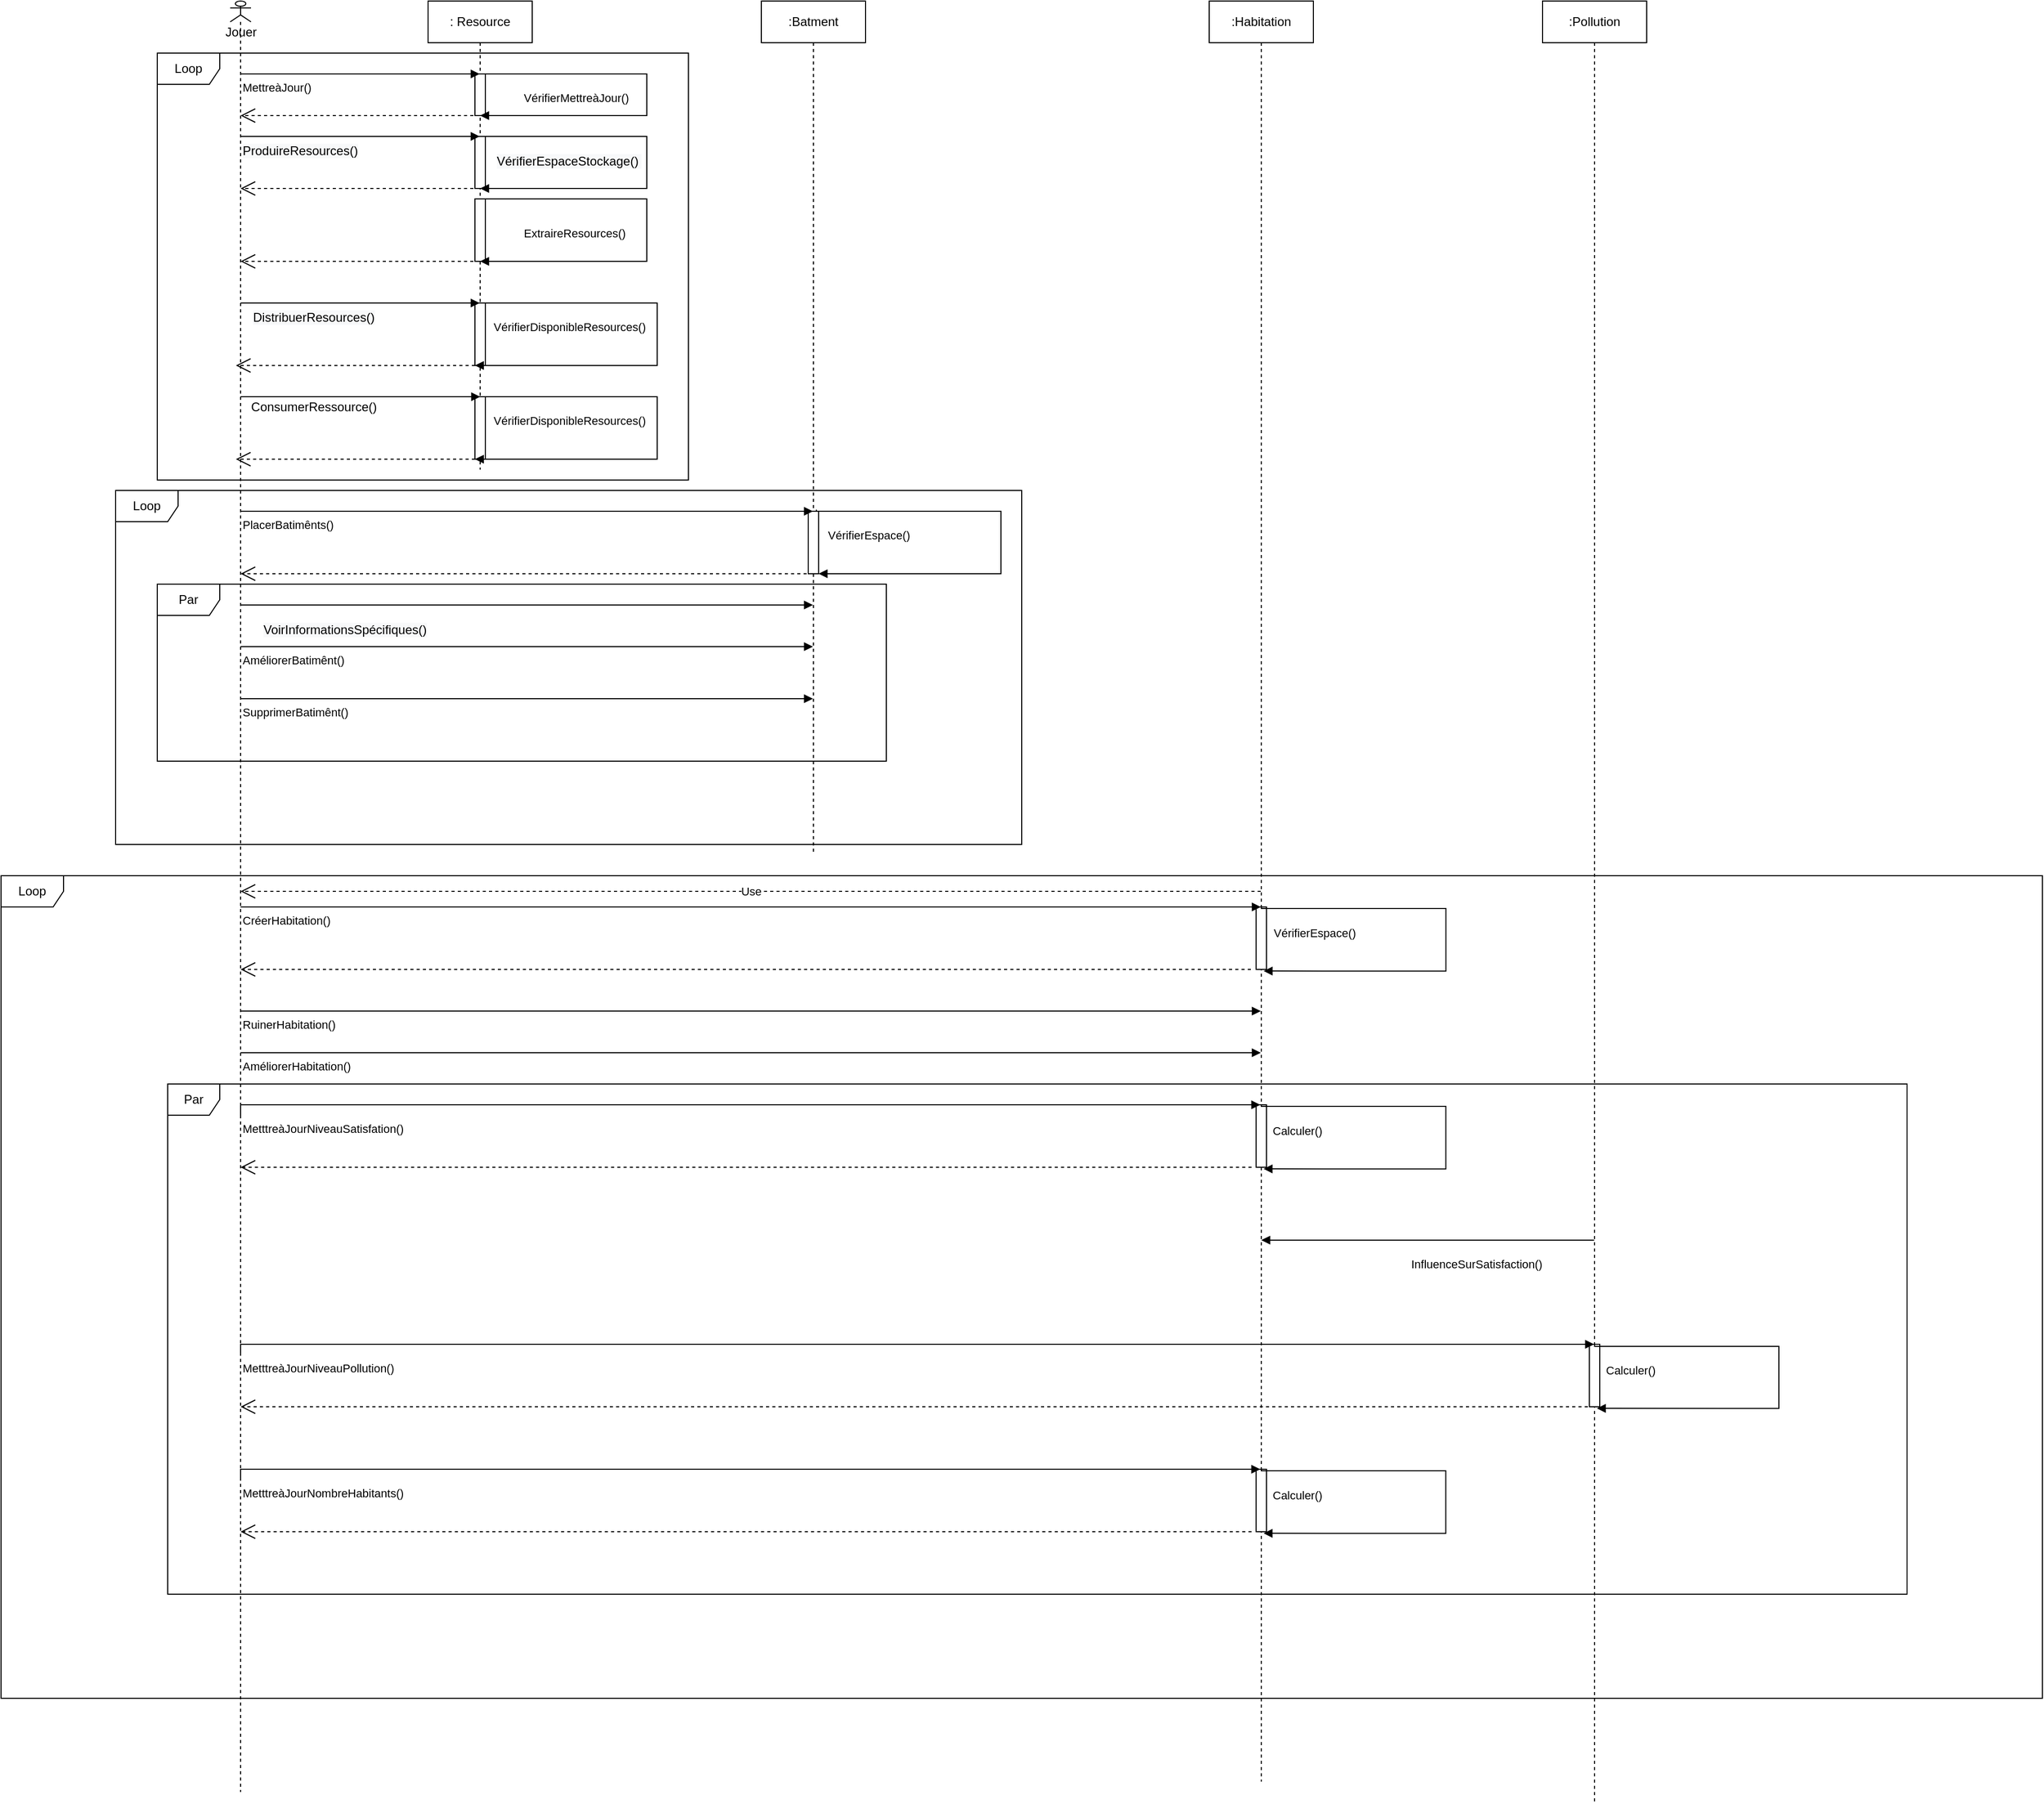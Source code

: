 <mxfile version="15.7.3" type="device"><diagram id="DCuYtryjnzQtfqtNJJIL" name="第 1 页"><mxGraphModel dx="2365" dy="1573" grid="1" gridSize="10" guides="1" tooltips="1" connect="1" arrows="1" fold="1" page="1" pageScale="1" pageWidth="3300" pageHeight="4681" math="0" shadow="0"><root><mxCell id="0"/><mxCell id="1" parent="0"/><mxCell id="0z3AmYHJxdK2fZfVjGcK-3" value="" style="shape=umlLifeline;participant=umlActor;perimeter=lifelinePerimeter;whiteSpace=wrap;html=1;container=1;collapsible=0;recursiveResize=0;verticalAlign=top;spacingTop=36;outlineConnect=0;size=20;" vertex="1" parent="1"><mxGeometry x="910" y="90" width="20" height="1720" as="geometry"/></mxCell><mxCell id="0z3AmYHJxdK2fZfVjGcK-4" value="Jouer" style="text;html=1;align=center;verticalAlign=middle;resizable=0;points=[];autosize=1;strokeColor=none;fillColor=none;" vertex="1" parent="1"><mxGeometry x="895" y="110" width="50" height="20" as="geometry"/></mxCell><mxCell id="0z3AmYHJxdK2fZfVjGcK-5" value=": Resource" style="shape=umlLifeline;perimeter=lifelinePerimeter;whiteSpace=wrap;html=1;container=1;collapsible=0;recursiveResize=0;outlineConnect=0;" vertex="1" parent="1"><mxGeometry x="1100" y="90" width="100" height="450" as="geometry"/></mxCell><mxCell id="0z3AmYHJxdK2fZfVjGcK-13" value="" style="rounded=0;whiteSpace=wrap;html=1;" vertex="1" parent="0z3AmYHJxdK2fZfVjGcK-5"><mxGeometry x="45" y="70" width="10" height="40" as="geometry"/></mxCell><mxCell id="0z3AmYHJxdK2fZfVjGcK-17" value="" style="html=1;points=[];perimeter=orthogonalPerimeter;" vertex="1" parent="0z3AmYHJxdK2fZfVjGcK-5"><mxGeometry x="45" y="130" width="10" height="50" as="geometry"/></mxCell><mxCell id="0z3AmYHJxdK2fZfVjGcK-38" value="" style="html=1;points=[];perimeter=orthogonalPerimeter;" vertex="1" parent="0z3AmYHJxdK2fZfVjGcK-5"><mxGeometry x="45" y="290" width="10" height="60" as="geometry"/></mxCell><mxCell id="0z3AmYHJxdK2fZfVjGcK-51" value="" style="html=1;points=[];perimeter=orthogonalPerimeter;" vertex="1" parent="0z3AmYHJxdK2fZfVjGcK-5"><mxGeometry x="45" y="380" width="10" height="60" as="geometry"/></mxCell><mxCell id="0z3AmYHJxdK2fZfVjGcK-6" value="MettreàJour()" style="endArrow=block;endFill=1;html=1;edgeStyle=orthogonalEdgeStyle;align=left;verticalAlign=top;rounded=0;" edge="1" parent="1" source="0z3AmYHJxdK2fZfVjGcK-3" target="0z3AmYHJxdK2fZfVjGcK-5"><mxGeometry x="-1" relative="1" as="geometry"><mxPoint x="980" y="180" as="sourcePoint"/><mxPoint x="1140" y="180" as="targetPoint"/><Array as="points"><mxPoint x="1040" y="160"/><mxPoint x="1040" y="160"/></Array></mxGeometry></mxCell><mxCell id="0z3AmYHJxdK2fZfVjGcK-11" value="VérifierMettreàJour()" style="endArrow=block;endFill=1;html=1;edgeStyle=orthogonalEdgeStyle;align=left;verticalAlign=top;rounded=0;" edge="1" parent="1" source="0z3AmYHJxdK2fZfVjGcK-5" target="0z3AmYHJxdK2fZfVjGcK-5"><mxGeometry x="-0.777" y="-10" relative="1" as="geometry"><mxPoint x="980" y="220" as="sourcePoint"/><mxPoint x="1140" y="220" as="targetPoint"/><Array as="points"><mxPoint x="1310" y="160"/><mxPoint x="1310" y="200"/></Array><mxPoint as="offset"/></mxGeometry></mxCell><mxCell id="0z3AmYHJxdK2fZfVjGcK-14" value="" style="endArrow=open;endSize=12;dashed=1;html=1;rounded=0;" edge="1" parent="1" source="0z3AmYHJxdK2fZfVjGcK-5" target="0z3AmYHJxdK2fZfVjGcK-3"><mxGeometry width="160" relative="1" as="geometry"><mxPoint x="980" y="210" as="sourcePoint"/><mxPoint x="1140" y="210" as="targetPoint"/><Array as="points"><mxPoint x="1040" y="200"/></Array></mxGeometry></mxCell><mxCell id="0z3AmYHJxdK2fZfVjGcK-15" value="&lt;span style=&quot;font-size: 12px ; text-align: center ; background-color: rgb(248 , 249 , 250)&quot;&gt;ProduireResources()&lt;/span&gt;" style="endArrow=block;endFill=1;html=1;edgeStyle=orthogonalEdgeStyle;align=left;verticalAlign=top;rounded=0;" edge="1" parent="1" source="0z3AmYHJxdK2fZfVjGcK-3" target="0z3AmYHJxdK2fZfVjGcK-5"><mxGeometry x="-1" relative="1" as="geometry"><mxPoint x="980" y="230" as="sourcePoint"/><mxPoint x="1140" y="230" as="targetPoint"/><Array as="points"><mxPoint x="1040" y="220"/><mxPoint x="1040" y="220"/></Array></mxGeometry></mxCell><mxCell id="0z3AmYHJxdK2fZfVjGcK-20" value="&lt;span style=&quot;font-size: 12px ; text-align: center ; background-color: rgb(248 , 249 , 250)&quot;&gt;VérifierEspaceStockage()&amp;nbsp;&lt;/span&gt;" style="endArrow=block;endFill=1;html=1;edgeStyle=orthogonalEdgeStyle;align=left;verticalAlign=top;rounded=0;" edge="1" parent="1" target="0z3AmYHJxdK2fZfVjGcK-5"><mxGeometry x="-0.927" y="-10" relative="1" as="geometry"><mxPoint x="1150" y="220" as="sourcePoint"/><mxPoint x="1260" y="260" as="targetPoint"/><Array as="points"><mxPoint x="1310" y="220"/><mxPoint x="1310" y="270"/></Array><mxPoint as="offset"/></mxGeometry></mxCell><mxCell id="0z3AmYHJxdK2fZfVjGcK-22" value="" style="endArrow=open;endSize=12;dashed=1;html=1;rounded=0;" edge="1" parent="1" source="0z3AmYHJxdK2fZfVjGcK-5" target="0z3AmYHJxdK2fZfVjGcK-3"><mxGeometry width="160" relative="1" as="geometry"><mxPoint x="980" y="279.71" as="sourcePoint"/><mxPoint x="1140" y="279.71" as="targetPoint"/><Array as="points"><mxPoint x="1030" y="270"/></Array></mxGeometry></mxCell><mxCell id="0z3AmYHJxdK2fZfVjGcK-26" value="" style="html=1;points=[];perimeter=orthogonalPerimeter;" vertex="1" parent="1"><mxGeometry x="1145" y="280" width="10" height="60" as="geometry"/></mxCell><mxCell id="0z3AmYHJxdK2fZfVjGcK-33" value="ExtraireResources()" style="endArrow=block;endFill=1;html=1;edgeStyle=orthogonalEdgeStyle;align=left;verticalAlign=top;rounded=0;" edge="1" parent="1" source="0z3AmYHJxdK2fZfVjGcK-26" target="0z3AmYHJxdK2fZfVjGcK-5"><mxGeometry x="-0.813" y="-20" relative="1" as="geometry"><mxPoint x="1070" y="280" as="sourcePoint"/><mxPoint x="1230" y="340" as="targetPoint"/><Array as="points"><mxPoint x="1310" y="280"/><mxPoint x="1310" y="340"/></Array><mxPoint as="offset"/></mxGeometry></mxCell><mxCell id="0z3AmYHJxdK2fZfVjGcK-35" value="" style="endArrow=open;endSize=12;dashed=1;html=1;rounded=0;" edge="1" parent="1" source="0z3AmYHJxdK2fZfVjGcK-5"><mxGeometry x="-0.833" y="50" width="160" relative="1" as="geometry"><mxPoint x="1040" y="280" as="sourcePoint"/><mxPoint x="920" y="340" as="targetPoint"/><Array as="points"><mxPoint x="1040" y="340"/></Array><mxPoint as="offset"/></mxGeometry></mxCell><mxCell id="0z3AmYHJxdK2fZfVjGcK-36" value="&lt;span style=&quot;font-size: 12px ; text-align: center ; background-color: rgb(248 , 249 , 250)&quot;&gt;DistribuerResources()&lt;/span&gt;" style="endArrow=block;endFill=1;html=1;edgeStyle=orthogonalEdgeStyle;align=left;verticalAlign=top;rounded=0;" edge="1" parent="1" source="0z3AmYHJxdK2fZfVjGcK-3" target="0z3AmYHJxdK2fZfVjGcK-5"><mxGeometry x="-0.912" relative="1" as="geometry"><mxPoint x="1050" y="390" as="sourcePoint"/><mxPoint x="1210" y="390" as="targetPoint"/><Array as="points"><mxPoint x="990" y="380"/><mxPoint x="990" y="380"/></Array><mxPoint as="offset"/></mxGeometry></mxCell><mxCell id="0z3AmYHJxdK2fZfVjGcK-45" value="VérifierDisponibleResources()" style="endArrow=block;endFill=1;html=1;edgeStyle=orthogonalEdgeStyle;align=left;verticalAlign=top;rounded=0;" edge="1" parent="1"><mxGeometry x="-0.947" y="-10" relative="1" as="geometry"><mxPoint x="1150.07" y="379.999" as="sourcePoint"/><mxPoint x="1144.999" y="439.999" as="targetPoint"/><Array as="points"><mxPoint x="1320" y="380"/><mxPoint x="1320" y="440"/></Array><mxPoint as="offset"/></mxGeometry></mxCell><mxCell id="0z3AmYHJxdK2fZfVjGcK-48" value="" style="endArrow=open;endSize=12;dashed=1;html=1;rounded=0;" edge="1" parent="1"><mxGeometry x="-0.833" y="50" width="160" relative="1" as="geometry"><mxPoint x="1145" y="440" as="sourcePoint"/><mxPoint x="915.5" y="440" as="targetPoint"/><Array as="points"><mxPoint x="1035.5" y="440"/></Array><mxPoint as="offset"/></mxGeometry></mxCell><mxCell id="0z3AmYHJxdK2fZfVjGcK-49" value="&lt;span style=&quot;color: rgba(0 , 0 , 0 , 0) ; font-family: monospace ; font-size: 0px ; background-color: rgb(248 , 249 , 250)&quot;&gt;%3CmxGraphModel%3E%3Croot%3E%3CmxCell%20id%3D%220%22%2F%3E%3CmxCell%20id%3D%221%22%20parent%3D%220%22%2F%3E%3CmxCell%20id%3D%222%22%20value%3D%22%26lt%3Bspan%20style%3D%26quot%3Bfont-size%3A%2012px%20%3B%20text-align%3A%20center%20%3B%20background-color%3A%20rgb(248%20%2C%20249%20%2C%20250)%26quot%3B%26gt%3BDistribuerResources()%26lt%3B%2Fspan%26gt%3B%22%20style%3D%22endArrow%3Dblock%3BendFill%3D1%3Bhtml%3D1%3BedgeStyle%3DorthogonalEdgeStyle%3Balign%3Dleft%3BverticalAlign%3Dtop%3Brounded%3D0%3B%22%20edge%3D%221%22%20parent%3D%221%22%3E%3CmxGeometry%20x%3D%22-0.912%22%20relative%3D%221%22%20as%3D%22geometry%22%3E%3CmxPoint%20x%3D%22919.929%22%20y%3D%22380.029%22%20as%3D%22sourcePoint%22%2F%3E%3CmxPoint%20x%3D%221149.5%22%20y%3D%22380.029%22%20as%3D%22targetPoint%22%2F%3E%3CArray%20as%3D%22points%22%3E%3CmxPoint%20x%3D%22990%22%20y%3D%22380%22%2F%3E%3CmxPoint%20x%3D%22990%22%20y%3D%22380%22%2F%3E%3C%2FArray%3E%3CmxPoint%20as%3D%22offset%22%2F%3E%3C%2FmxGeometry%3E%3C%2FmxCell%3E%3C%2Froot%3E%3C%2FmxGraphModel%3E&lt;/span&gt;" style="endArrow=block;endFill=1;html=1;edgeStyle=orthogonalEdgeStyle;align=left;verticalAlign=top;rounded=0;" edge="1" parent="1" source="0z3AmYHJxdK2fZfVjGcK-3"><mxGeometry x="0.044" y="-20" relative="1" as="geometry"><mxPoint x="925" y="470" as="sourcePoint"/><mxPoint x="1150" y="470" as="targetPoint"/><Array as="points"><mxPoint x="980" y="470"/><mxPoint x="980" y="470"/></Array><mxPoint as="offset"/></mxGeometry></mxCell><mxCell id="0z3AmYHJxdK2fZfVjGcK-50" value="ConsumerRessource()" style="text;html=1;align=center;verticalAlign=middle;resizable=0;points=[];autosize=1;strokeColor=none;fillColor=none;" vertex="1" parent="1"><mxGeometry x="920" y="470" width="140" height="20" as="geometry"/></mxCell><mxCell id="0z3AmYHJxdK2fZfVjGcK-52" value="VérifierDisponibleResources()" style="endArrow=block;endFill=1;html=1;edgeStyle=orthogonalEdgeStyle;align=left;verticalAlign=top;rounded=0;" edge="1" parent="1"><mxGeometry x="-0.947" y="-10" relative="1" as="geometry"><mxPoint x="1150.07" y="469.999" as="sourcePoint"/><mxPoint x="1144.999" y="529.999" as="targetPoint"/><Array as="points"><mxPoint x="1320" y="470"/><mxPoint x="1320" y="530"/></Array><mxPoint as="offset"/></mxGeometry></mxCell><mxCell id="0z3AmYHJxdK2fZfVjGcK-54" value="" style="endArrow=open;endSize=12;dashed=1;html=1;rounded=0;" edge="1" parent="1"><mxGeometry x="-0.833" y="50" width="160" relative="1" as="geometry"><mxPoint x="1145" y="530" as="sourcePoint"/><mxPoint x="915.5" y="530" as="targetPoint"/><Array as="points"><mxPoint x="1035.5" y="530"/></Array><mxPoint as="offset"/></mxGeometry></mxCell><mxCell id="0z3AmYHJxdK2fZfVjGcK-55" value=":Batment" style="shape=umlLifeline;perimeter=lifelinePerimeter;whiteSpace=wrap;html=1;container=1;collapsible=0;recursiveResize=0;outlineConnect=0;" vertex="1" parent="1"><mxGeometry x="1420" y="90" width="100" height="820" as="geometry"/></mxCell><mxCell id="0z3AmYHJxdK2fZfVjGcK-57" value="" style="html=1;points=[];perimeter=orthogonalPerimeter;" vertex="1" parent="0z3AmYHJxdK2fZfVjGcK-55"><mxGeometry x="45" y="490" width="10" height="60" as="geometry"/></mxCell><mxCell id="0z3AmYHJxdK2fZfVjGcK-56" value="PlacerBatimênts()" style="endArrow=block;endFill=1;html=1;edgeStyle=orthogonalEdgeStyle;align=left;verticalAlign=top;rounded=0;" edge="1" parent="1" target="0z3AmYHJxdK2fZfVjGcK-55"><mxGeometry x="-1" relative="1" as="geometry"><mxPoint x="920.001" y="580" as="sourcePoint"/><mxPoint x="1150.43" y="580" as="targetPoint"/><Array as="points"><mxPoint x="1340" y="580"/><mxPoint x="1340" y="580"/></Array></mxGeometry></mxCell><mxCell id="0z3AmYHJxdK2fZfVjGcK-58" value="VérifierEspace()" style="endArrow=block;endFill=1;html=1;edgeStyle=orthogonalEdgeStyle;align=left;verticalAlign=top;rounded=0;exitX=0.783;exitY=-0.026;exitDx=0;exitDy=0;exitPerimeter=0;" edge="1" parent="1" source="0z3AmYHJxdK2fZfVjGcK-57"><mxGeometry x="-0.947" y="-10" relative="1" as="geometry"><mxPoint x="1480.07" y="579.999" as="sourcePoint"/><mxPoint x="1474.999" y="639.999" as="targetPoint"/><Array as="points"><mxPoint x="1473" y="580"/><mxPoint x="1650" y="580"/><mxPoint x="1650" y="640"/></Array><mxPoint as="offset"/></mxGeometry></mxCell><mxCell id="0z3AmYHJxdK2fZfVjGcK-59" value="" style="endArrow=open;endSize=12;dashed=1;html=1;rounded=0;" edge="1" parent="1" target="0z3AmYHJxdK2fZfVjGcK-3"><mxGeometry x="-0.833" y="50" width="160" relative="1" as="geometry"><mxPoint x="1469.5" y="640" as="sourcePoint"/><mxPoint x="1240" y="640" as="targetPoint"/><Array as="points"/><mxPoint as="offset"/></mxGeometry></mxCell><mxCell id="0z3AmYHJxdK2fZfVjGcK-60" value="&lt;span style=&quot;font-size: 12px ; text-align: center ; background-color: rgb(248 , 249 , 250)&quot;&gt;VoirInformationsSpécifiques()&lt;/span&gt;" style="endArrow=block;endFill=1;html=1;edgeStyle=orthogonalEdgeStyle;align=left;verticalAlign=top;rounded=0;" edge="1" parent="1"><mxGeometry x="-0.927" y="-10" relative="1" as="geometry"><mxPoint x="920.001" y="670" as="sourcePoint"/><mxPoint x="1469.5" y="670" as="targetPoint"/><Array as="points"><mxPoint x="1340" y="670"/><mxPoint x="1340" y="670"/></Array><mxPoint as="offset"/></mxGeometry></mxCell><mxCell id="0z3AmYHJxdK2fZfVjGcK-64" value="AméliorerBatimênt()" style="endArrow=block;endFill=1;html=1;edgeStyle=orthogonalEdgeStyle;align=left;verticalAlign=top;rounded=0;" edge="1" parent="1"><mxGeometry x="-1" relative="1" as="geometry"><mxPoint x="920.001" y="710" as="sourcePoint"/><mxPoint x="1469.5" y="710" as="targetPoint"/><Array as="points"><mxPoint x="1340" y="710"/><mxPoint x="1340" y="710"/></Array></mxGeometry></mxCell><mxCell id="0z3AmYHJxdK2fZfVjGcK-65" value="SupprimerBatimênt()" style="endArrow=block;endFill=1;html=1;edgeStyle=orthogonalEdgeStyle;align=left;verticalAlign=top;rounded=0;" edge="1" parent="1"><mxGeometry x="-1" relative="1" as="geometry"><mxPoint x="920.001" y="760" as="sourcePoint"/><mxPoint x="1469.5" y="760" as="targetPoint"/><Array as="points"><mxPoint x="1340" y="760"/><mxPoint x="1340" y="760"/></Array></mxGeometry></mxCell><mxCell id="0z3AmYHJxdK2fZfVjGcK-66" value="Par" style="shape=umlFrame;whiteSpace=wrap;html=1;" vertex="1" parent="1"><mxGeometry x="840" y="650" width="700" height="170" as="geometry"/></mxCell><mxCell id="0z3AmYHJxdK2fZfVjGcK-67" value="Loop" style="shape=umlFrame;whiteSpace=wrap;html=1;" vertex="1" parent="1"><mxGeometry x="840" y="140" width="510" height="410" as="geometry"/></mxCell><mxCell id="0z3AmYHJxdK2fZfVjGcK-68" value="Loop" style="shape=umlFrame;whiteSpace=wrap;html=1;" vertex="1" parent="1"><mxGeometry x="800" y="560" width="870" height="340" as="geometry"/></mxCell><mxCell id="0z3AmYHJxdK2fZfVjGcK-70" value=":Habitation" style="shape=umlLifeline;perimeter=lifelinePerimeter;whiteSpace=wrap;html=1;container=1;collapsible=0;recursiveResize=0;outlineConnect=0;" vertex="1" parent="1"><mxGeometry x="1850" y="90" width="100" height="1710" as="geometry"/></mxCell><mxCell id="0z3AmYHJxdK2fZfVjGcK-73" value="" style="html=1;points=[];perimeter=orthogonalPerimeter;" vertex="1" parent="0z3AmYHJxdK2fZfVjGcK-70"><mxGeometry x="45" y="870" width="10" height="60" as="geometry"/></mxCell><mxCell id="0z3AmYHJxdK2fZfVjGcK-80" value="" style="html=1;points=[];perimeter=orthogonalPerimeter;" vertex="1" parent="0z3AmYHJxdK2fZfVjGcK-70"><mxGeometry x="45" y="1060" width="10" height="60" as="geometry"/></mxCell><mxCell id="0z3AmYHJxdK2fZfVjGcK-97" value="" style="html=1;points=[];perimeter=orthogonalPerimeter;" vertex="1" parent="0z3AmYHJxdK2fZfVjGcK-70"><mxGeometry x="45" y="1410" width="10" height="60" as="geometry"/></mxCell><mxCell id="0z3AmYHJxdK2fZfVjGcK-71" value="CréerHabitation()" style="endArrow=block;endFill=1;html=1;edgeStyle=orthogonalEdgeStyle;align=left;verticalAlign=top;rounded=0;" edge="1" parent="1" target="0z3AmYHJxdK2fZfVjGcK-70"><mxGeometry x="-1" relative="1" as="geometry"><mxPoint x="920" y="960" as="sourcePoint"/><mxPoint x="1464.75" y="960" as="targetPoint"/><Array as="points"><mxPoint x="1660" y="960"/><mxPoint x="1660" y="960"/></Array></mxGeometry></mxCell><mxCell id="0z3AmYHJxdK2fZfVjGcK-72" value="VérifierEspace()" style="endArrow=block;endFill=1;html=1;edgeStyle=orthogonalEdgeStyle;align=left;verticalAlign=top;rounded=0;exitX=0.783;exitY=-0.026;exitDx=0;exitDy=0;exitPerimeter=0;" edge="1" parent="1"><mxGeometry x="-0.947" y="-10" relative="1" as="geometry"><mxPoint x="1900.07" y="960" as="sourcePoint"/><mxPoint x="1902.239" y="1021.559" as="targetPoint"/><Array as="points"><mxPoint x="1900.24" y="961.56"/><mxPoint x="2077.24" y="961.56"/><mxPoint x="2077.24" y="1021.56"/></Array><mxPoint as="offset"/></mxGeometry></mxCell><mxCell id="0z3AmYHJxdK2fZfVjGcK-74" value="Use" style="endArrow=open;endSize=12;dashed=1;html=1;rounded=0;" edge="1" parent="1" source="0z3AmYHJxdK2fZfVjGcK-70" target="0z3AmYHJxdK2fZfVjGcK-3"><mxGeometry width="160" relative="1" as="geometry"><mxPoint x="1400" y="1020" as="sourcePoint"/><mxPoint x="1180" y="1020" as="targetPoint"/></mxGeometry></mxCell><mxCell id="0z3AmYHJxdK2fZfVjGcK-75" value="" style="endArrow=open;endSize=12;dashed=1;html=1;rounded=0;" edge="1" parent="1" target="0z3AmYHJxdK2fZfVjGcK-3"><mxGeometry width="160" relative="1" as="geometry"><mxPoint x="1890" y="1020" as="sourcePoint"/><mxPoint x="1420" y="940" as="targetPoint"/><Array as="points"><mxPoint x="1040" y="1020"/></Array></mxGeometry></mxCell><mxCell id="0z3AmYHJxdK2fZfVjGcK-76" value="RuinerHabitation()" style="endArrow=block;endFill=1;html=1;edgeStyle=orthogonalEdgeStyle;align=left;verticalAlign=top;rounded=0;" edge="1" parent="1"><mxGeometry x="-1" relative="1" as="geometry"><mxPoint x="920" y="1060" as="sourcePoint"/><mxPoint x="1899.5" y="1060" as="targetPoint"/><Array as="points"><mxPoint x="1660" y="1060"/><mxPoint x="1660" y="1060"/></Array></mxGeometry></mxCell><mxCell id="0z3AmYHJxdK2fZfVjGcK-78" value="AméliorerHabitation()" style="endArrow=block;endFill=1;html=1;edgeStyle=orthogonalEdgeStyle;align=left;verticalAlign=top;rounded=0;" edge="1" parent="1"><mxGeometry x="-1" relative="1" as="geometry"><mxPoint x="920" y="1100" as="sourcePoint"/><mxPoint x="1899.5" y="1100" as="targetPoint"/><Array as="points"><mxPoint x="1660" y="1100"/><mxPoint x="1660" y="1100"/></Array></mxGeometry></mxCell><mxCell id="0z3AmYHJxdK2fZfVjGcK-79" value="MetttreàJourNiveauSatisfation()" style="endArrow=block;endFill=1;html=1;edgeStyle=orthogonalEdgeStyle;align=left;verticalAlign=top;rounded=0;" edge="1" parent="1"><mxGeometry x="-1" relative="1" as="geometry"><mxPoint x="920" y="1160" as="sourcePoint"/><mxPoint x="1899" y="1150" as="targetPoint"/><Array as="points"><mxPoint x="920" y="1150"/></Array></mxGeometry></mxCell><mxCell id="0z3AmYHJxdK2fZfVjGcK-81" value="Calculer()" style="endArrow=block;endFill=1;html=1;edgeStyle=orthogonalEdgeStyle;align=left;verticalAlign=top;rounded=0;exitX=0.783;exitY=-0.026;exitDx=0;exitDy=0;exitPerimeter=0;" edge="1" parent="1"><mxGeometry x="-0.947" y="-10" relative="1" as="geometry"><mxPoint x="1900.01" y="1150" as="sourcePoint"/><mxPoint x="1902.179" y="1211.559" as="targetPoint"/><Array as="points"><mxPoint x="1900.18" y="1151.56"/><mxPoint x="2077.18" y="1151.56"/><mxPoint x="2077.18" y="1211.56"/></Array><mxPoint as="offset"/></mxGeometry></mxCell><mxCell id="0z3AmYHJxdK2fZfVjGcK-82" value="" style="endArrow=open;endSize=12;dashed=1;html=1;rounded=0;" edge="1" parent="1"><mxGeometry width="160" relative="1" as="geometry"><mxPoint x="1890.68" y="1210" as="sourcePoint"/><mxPoint x="920.004" y="1210" as="targetPoint"/><Array as="points"><mxPoint x="1040.68" y="1210"/></Array></mxGeometry></mxCell><mxCell id="0z3AmYHJxdK2fZfVjGcK-83" value=":Pollution" style="shape=umlLifeline;perimeter=lifelinePerimeter;whiteSpace=wrap;html=1;container=1;collapsible=0;recursiveResize=0;outlineConnect=0;" vertex="1" parent="1"><mxGeometry x="2170" y="90" width="100" height="1730" as="geometry"/></mxCell><mxCell id="0z3AmYHJxdK2fZfVjGcK-93" value="" style="html=1;points=[];perimeter=orthogonalPerimeter;" vertex="1" parent="0z3AmYHJxdK2fZfVjGcK-83"><mxGeometry x="45" y="1290" width="10" height="60" as="geometry"/></mxCell><mxCell id="0z3AmYHJxdK2fZfVjGcK-91" value="InfluenceSurSatisfaction()" style="endArrow=block;endFill=1;html=1;edgeStyle=orthogonalEdgeStyle;align=left;verticalAlign=top;rounded=0;" edge="1" parent="1" source="0z3AmYHJxdK2fZfVjGcK-83" target="0z3AmYHJxdK2fZfVjGcK-70"><mxGeometry x="0.121" y="10" relative="1" as="geometry"><mxPoint x="1930.07" y="1280" as="sourcePoint"/><mxPoint x="1930" y="1282" as="targetPoint"/><Array as="points"><mxPoint x="2070" y="1280"/><mxPoint x="2070" y="1280"/></Array><mxPoint x="1" as="offset"/></mxGeometry></mxCell><mxCell id="0z3AmYHJxdK2fZfVjGcK-92" value="MetttreàJourNiveauPollution()" style="endArrow=block;endFill=1;html=1;edgeStyle=orthogonalEdgeStyle;align=left;verticalAlign=top;rounded=0;" edge="1" parent="1" target="0z3AmYHJxdK2fZfVjGcK-83"><mxGeometry x="-1" relative="1" as="geometry"><mxPoint x="920" y="1390" as="sourcePoint"/><mxPoint x="1899" y="1380" as="targetPoint"/><Array as="points"><mxPoint x="920" y="1380"/></Array></mxGeometry></mxCell><mxCell id="0z3AmYHJxdK2fZfVjGcK-94" value="Calculer()" style="endArrow=block;endFill=1;html=1;edgeStyle=orthogonalEdgeStyle;align=left;verticalAlign=top;rounded=0;exitX=0.783;exitY=-0.026;exitDx=0;exitDy=0;exitPerimeter=0;" edge="1" parent="1"><mxGeometry x="-0.947" y="-10" relative="1" as="geometry"><mxPoint x="2220.01" y="1380" as="sourcePoint"/><mxPoint x="2222.179" y="1441.559" as="targetPoint"/><Array as="points"><mxPoint x="2220" y="1382"/><mxPoint x="2397" y="1382"/><mxPoint x="2397" y="1442"/></Array><mxPoint as="offset"/></mxGeometry></mxCell><mxCell id="0z3AmYHJxdK2fZfVjGcK-95" value="" style="endArrow=open;endSize=12;dashed=1;html=1;rounded=0;" edge="1" parent="1" source="0z3AmYHJxdK2fZfVjGcK-83" target="0z3AmYHJxdK2fZfVjGcK-3"><mxGeometry width="160" relative="1" as="geometry"><mxPoint x="1890.68" y="1510" as="sourcePoint"/><mxPoint x="920.004" y="1510" as="targetPoint"/><Array as="points"><mxPoint x="1580" y="1440"/><mxPoint x="1041" y="1440"/><mxPoint x="950" y="1440"/></Array></mxGeometry></mxCell><mxCell id="0z3AmYHJxdK2fZfVjGcK-96" value="MetttreàJourNombreHabitants()" style="endArrow=block;endFill=1;html=1;edgeStyle=orthogonalEdgeStyle;align=left;verticalAlign=top;rounded=0;" edge="1" parent="1"><mxGeometry x="-1" relative="1" as="geometry"><mxPoint x="920" y="1510" as="sourcePoint"/><mxPoint x="1899" y="1500" as="targetPoint"/><Array as="points"><mxPoint x="920" y="1500"/></Array></mxGeometry></mxCell><mxCell id="0z3AmYHJxdK2fZfVjGcK-98" value="Calculer()" style="endArrow=block;endFill=1;html=1;edgeStyle=orthogonalEdgeStyle;align=left;verticalAlign=top;rounded=0;exitX=0.783;exitY=-0.026;exitDx=0;exitDy=0;exitPerimeter=0;" edge="1" parent="1"><mxGeometry x="-0.947" y="-10" relative="1" as="geometry"><mxPoint x="1900.0" y="1500" as="sourcePoint"/><mxPoint x="1902.169" y="1561.559" as="targetPoint"/><Array as="points"><mxPoint x="1900.17" y="1501.56"/><mxPoint x="2077.17" y="1501.56"/><mxPoint x="2077.17" y="1561.56"/></Array><mxPoint as="offset"/></mxGeometry></mxCell><mxCell id="0z3AmYHJxdK2fZfVjGcK-99" value="" style="endArrow=open;endSize=12;dashed=1;html=1;rounded=0;" edge="1" parent="1"><mxGeometry width="160" relative="1" as="geometry"><mxPoint x="1890.68" y="1560" as="sourcePoint"/><mxPoint x="920.004" y="1560" as="targetPoint"/><Array as="points"><mxPoint x="1040.68" y="1560"/></Array></mxGeometry></mxCell><mxCell id="0z3AmYHJxdK2fZfVjGcK-100" value="Par" style="shape=umlFrame;whiteSpace=wrap;html=1;width=50;height=30;" vertex="1" parent="1"><mxGeometry x="850" y="1130" width="1670" height="490" as="geometry"/></mxCell><mxCell id="0z3AmYHJxdK2fZfVjGcK-101" value="Loop" style="shape=umlFrame;whiteSpace=wrap;html=1;" vertex="1" parent="1"><mxGeometry x="690" y="930" width="1960" height="790" as="geometry"/></mxCell></root></mxGraphModel></diagram></mxfile>